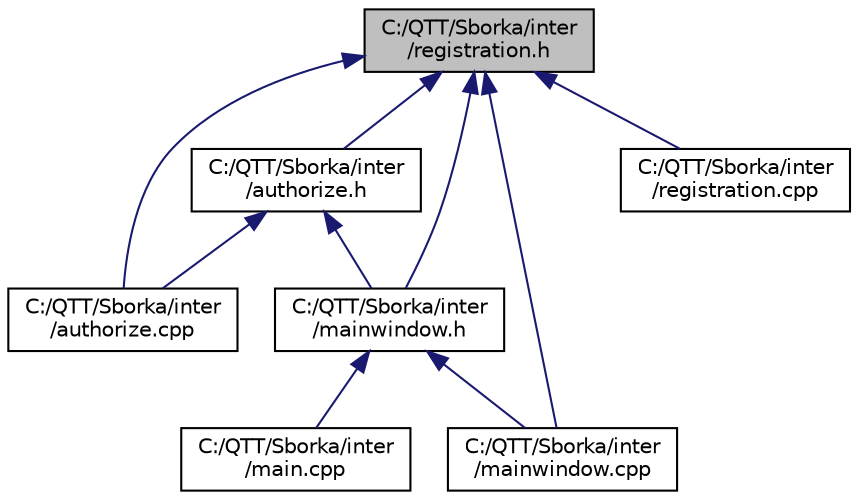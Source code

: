 digraph "C:/QTT/Sborka/inter/registration.h"
{
  edge [fontname="Helvetica",fontsize="10",labelfontname="Helvetica",labelfontsize="10"];
  node [fontname="Helvetica",fontsize="10",shape=record];
  Node5 [label="C:/QTT/Sborka/inter\l/registration.h",height=0.2,width=0.4,color="black", fillcolor="grey75", style="filled", fontcolor="black"];
  Node5 -> Node6 [dir="back",color="midnightblue",fontsize="10",style="solid"];
  Node6 [label="C:/QTT/Sborka/inter\l/authorize.h",height=0.2,width=0.4,color="black", fillcolor="white", style="filled",URL="$authorize_8h.html"];
  Node6 -> Node7 [dir="back",color="midnightblue",fontsize="10",style="solid"];
  Node7 [label="C:/QTT/Sborka/inter\l/authorize.cpp",height=0.2,width=0.4,color="black", fillcolor="white", style="filled",URL="$authorize_8cpp.html"];
  Node6 -> Node8 [dir="back",color="midnightblue",fontsize="10",style="solid"];
  Node8 [label="C:/QTT/Sborka/inter\l/mainwindow.h",height=0.2,width=0.4,color="black", fillcolor="white", style="filled",URL="$mainwindow_8h.html"];
  Node8 -> Node9 [dir="back",color="midnightblue",fontsize="10",style="solid"];
  Node9 [label="C:/QTT/Sborka/inter\l/main.cpp",height=0.2,width=0.4,color="black", fillcolor="white", style="filled",URL="$main_8cpp.html"];
  Node8 -> Node10 [dir="back",color="midnightblue",fontsize="10",style="solid"];
  Node10 [label="C:/QTT/Sborka/inter\l/mainwindow.cpp",height=0.2,width=0.4,color="black", fillcolor="white", style="filled",URL="$mainwindow_8cpp.html"];
  Node5 -> Node7 [dir="back",color="midnightblue",fontsize="10",style="solid"];
  Node5 -> Node8 [dir="back",color="midnightblue",fontsize="10",style="solid"];
  Node5 -> Node10 [dir="back",color="midnightblue",fontsize="10",style="solid"];
  Node5 -> Node11 [dir="back",color="midnightblue",fontsize="10",style="solid"];
  Node11 [label="C:/QTT/Sborka/inter\l/registration.cpp",height=0.2,width=0.4,color="black", fillcolor="white", style="filled",URL="$registration_8cpp.html"];
}
